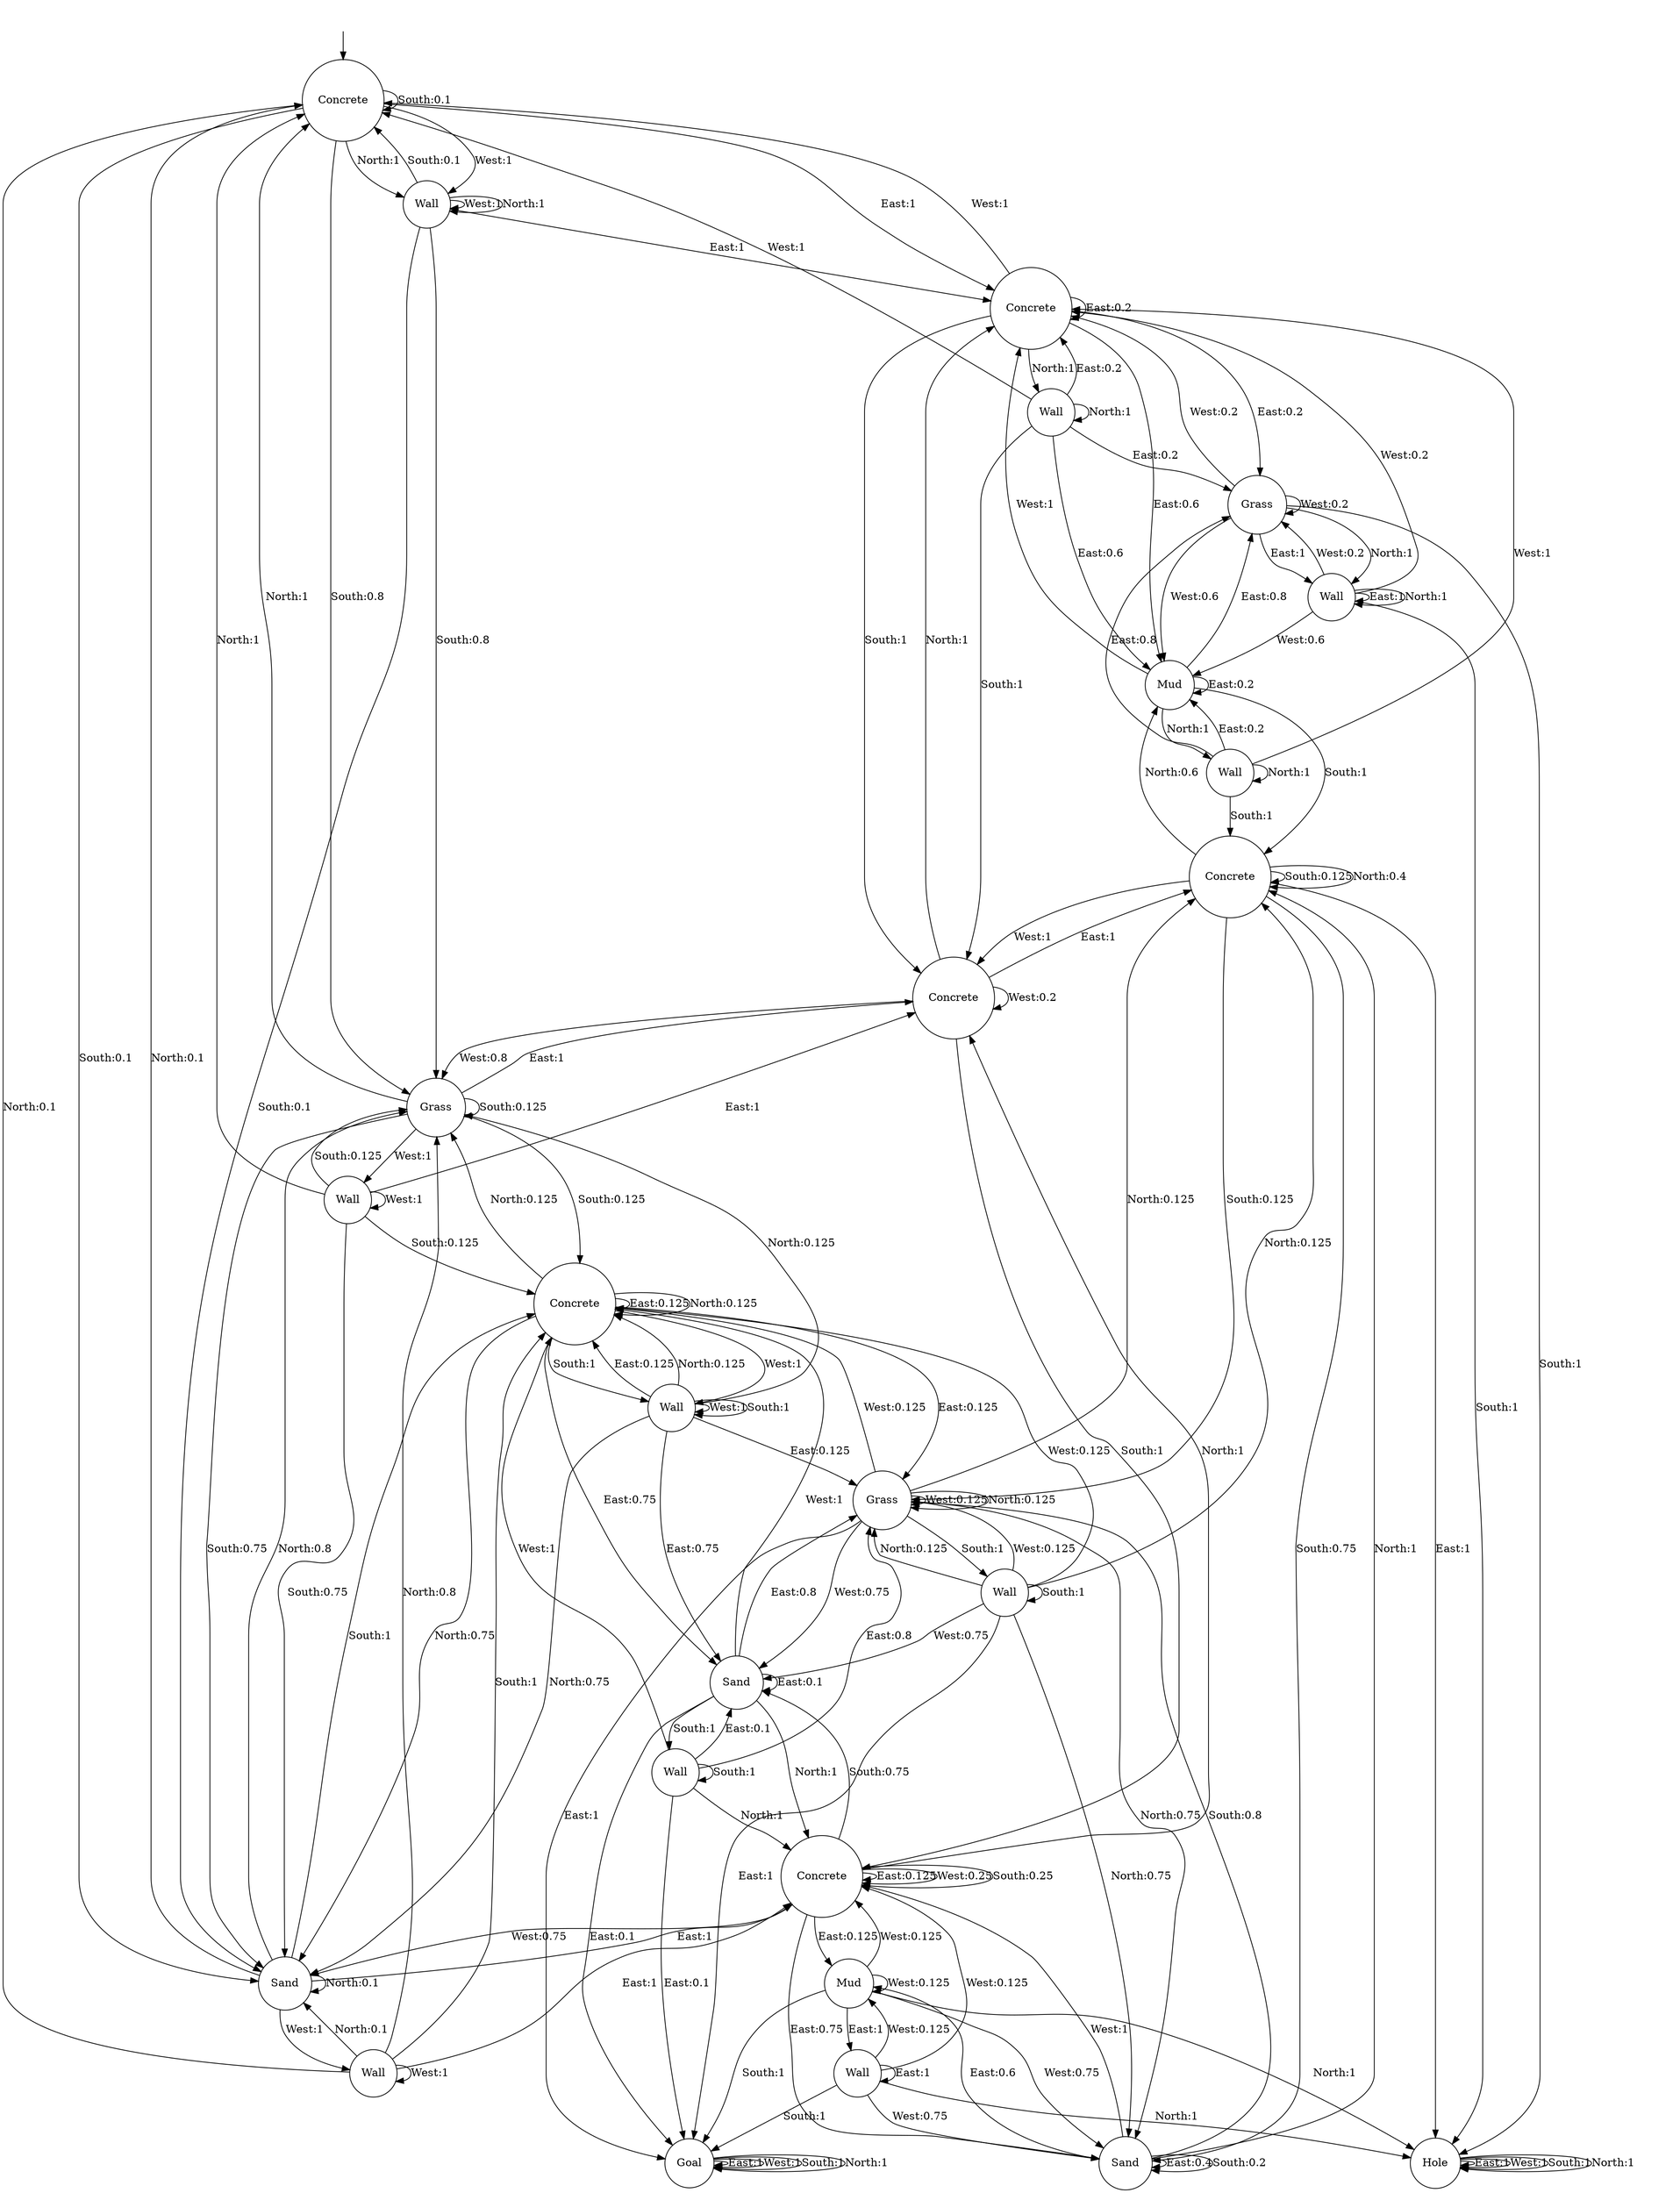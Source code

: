 digraph g {
__start0 [label="" shape="none"];
0 [shape="circle" label="Concrete"];
1 [shape="circle" label="Wall"];
2 [shape="circle" label="Wall"];
3 [shape="circle" label="Grass"];
4 [shape="circle" label="Wall"];
5 [shape="circle" label="Sand"];
6 [shape="circle" label="Concrete"];
7 [shape="circle" label="Wall"];
8 [shape="circle" label="Concrete"];
9 [shape="circle" label="Wall"];
10 [shape="circle" label="Concrete"];
11 [shape="circle" label="Concrete"];
12 [shape="circle" label="Wall"];
13 [shape="circle" label="Sand"];
14 [shape="circle" label="Wall"];
15 [shape="circle" label="Mud"];
16 [shape="circle" label="Concrete"];
17 [shape="circle" label="Sand"];
18 [shape="circle" label="Wall"];
19 [shape="circle" label="Grass"];
20 [shape="circle" label="Wall"];
21 [shape="circle" label="Grass"];
22 [shape="circle" label="Hole"];
23 [shape="circle" label="Wall"];
24 [shape="circle" label="Mud"];
25 [shape="circle" label="Goal"];
0 -> 8 [label="East:1"];
0 -> 1 [label="West:1"];
0 -> 0 [label="South:0.1"];
0 -> 3 [label="South:0.8"];
0 -> 5 [label="South:0.1"];
0 -> 1 [label="North:1"];
1 -> 8 [label="East:1"];
1 -> 1 [label="West:1"];
1 -> 0 [label="South:0.1"];
1 -> 3 [label="South:0.8"];
1 -> 5 [label="South:0.1"];
1 -> 1 [label="North:1"];
2 -> 10 [label="East:1"];
2 -> 2 [label="West:1"];
2 -> 3 [label="South:0.125"];
2 -> 5 [label="South:0.75"];
2 -> 6 [label="South:0.125"];
2 -> 0 [label="North:1"];
3 -> 10 [label="East:1"];
3 -> 2 [label="West:1"];
3 -> 3 [label="South:0.125"];
3 -> 5 [label="South:0.75"];
3 -> 6 [label="South:0.125"];
3 -> 0 [label="North:1"];
4 -> 11 [label="East:1"];
4 -> 4 [label="West:1"];
4 -> 6 [label="South:1"];
4 -> 0 [label="North:0.1"];
4 -> 3 [label="North:0.8"];
4 -> 5 [label="North:0.1"];
5 -> 11 [label="East:1"];
5 -> 4 [label="West:1"];
5 -> 6 [label="South:1"];
5 -> 0 [label="North:0.1"];
5 -> 3 [label="North:0.8"];
5 -> 5 [label="North:0.1"];
6 -> 6 [label="East:0.125"];
6 -> 13 [label="East:0.75"];
6 -> 19 [label="East:0.125"];
6 -> 7 [label="West:1"];
6 -> 7 [label="South:1"];
6 -> 3 [label="North:0.125"];
6 -> 5 [label="North:0.75"];
6 -> 6 [label="North:0.125"];
7 -> 6 [label="East:0.125"];
7 -> 13 [label="East:0.75"];
7 -> 19 [label="East:0.125"];
7 -> 7 [label="West:1"];
7 -> 7 [label="South:1"];
7 -> 3 [label="North:0.125"];
7 -> 5 [label="North:0.75"];
7 -> 6 [label="North:0.125"];
8 -> 8 [label="East:0.2"];
8 -> 15 [label="East:0.6"];
8 -> 21 [label="East:0.2"];
8 -> 0 [label="West:1"];
8 -> 10 [label="South:1"];
8 -> 9 [label="North:1"];
9 -> 8 [label="East:0.2"];
9 -> 15 [label="East:0.6"];
9 -> 21 [label="East:0.2"];
9 -> 0 [label="West:1"];
9 -> 10 [label="South:1"];
9 -> 9 [label="North:1"];
10 -> 16 [label="East:1"];
10 -> 3 [label="West:0.8"];
10 -> 10 [label="West:0.2"];
10 -> 11 [label="South:1"];
10 -> 8 [label="North:1"];
11 -> 11 [label="East:0.125"];
11 -> 17 [label="East:0.75"];
11 -> 24 [label="East:0.125"];
11 -> 5 [label="West:0.75"];
11 -> 11 [label="West:0.25"];
11 -> 11 [label="South:0.25"];
11 -> 13 [label="South:0.75"];
11 -> 10 [label="North:1"];
12 -> 13 [label="East:0.1"];
12 -> 19 [label="East:0.8"];
12 -> 25 [label="East:0.1"];
12 -> 6 [label="West:1"];
12 -> 12 [label="South:1"];
12 -> 11 [label="North:1"];
13 -> 13 [label="East:0.1"];
13 -> 19 [label="East:0.8"];
13 -> 25 [label="East:0.1"];
13 -> 6 [label="West:1"];
13 -> 12 [label="South:1"];
13 -> 11 [label="North:1"];
14 -> 15 [label="East:0.2"];
14 -> 21 [label="East:0.8"];
14 -> 8 [label="West:1"];
14 -> 16 [label="South:1"];
14 -> 14 [label="North:1"];
15 -> 15 [label="East:0.2"];
15 -> 21 [label="East:0.8"];
15 -> 8 [label="West:1"];
15 -> 16 [label="South:1"];
15 -> 14 [label="North:1"];
16 -> 22 [label="East:1"];
16 -> 10 [label="West:1"];
16 -> 16 [label="South:0.125"];
16 -> 17 [label="South:0.75"];
16 -> 19 [label="South:0.125"];
16 -> 15 [label="North:0.6"];
16 -> 16 [label="North:0.4"];
17 -> 17 [label="East:0.4"];
17 -> 24 [label="East:0.6"];
17 -> 11 [label="West:1"];
17 -> 17 [label="South:0.2"];
17 -> 19 [label="South:0.8"];
17 -> 16 [label="North:1"];
18 -> 25 [label="East:1"];
18 -> 6 [label="West:0.125"];
18 -> 13 [label="West:0.75"];
18 -> 19 [label="West:0.125"];
18 -> 18 [label="South:1"];
18 -> 16 [label="North:0.125"];
18 -> 17 [label="North:0.75"];
18 -> 19 [label="North:0.125"];
19 -> 25 [label="East:1"];
19 -> 6 [label="West:0.125"];
19 -> 13 [label="West:0.75"];
19 -> 19 [label="West:0.125"];
19 -> 18 [label="South:1"];
19 -> 16 [label="North:0.125"];
19 -> 17 [label="North:0.75"];
19 -> 19 [label="North:0.125"];
20 -> 20 [label="East:1"];
20 -> 8 [label="West:0.2"];
20 -> 15 [label="West:0.6"];
20 -> 21 [label="West:0.2"];
20 -> 22 [label="South:1"];
20 -> 20 [label="North:1"];
21 -> 20 [label="East:1"];
21 -> 8 [label="West:0.2"];
21 -> 15 [label="West:0.6"];
21 -> 21 [label="West:0.2"];
21 -> 22 [label="South:1"];
21 -> 20 [label="North:1"];
22 -> 22 [label="East:1"];
22 -> 22 [label="West:1"];
22 -> 22 [label="South:1"];
22 -> 22 [label="North:1"];
23 -> 23 [label="East:1"];
23 -> 11 [label="West:0.125"];
23 -> 17 [label="West:0.75"];
23 -> 24 [label="West:0.125"];
23 -> 25 [label="South:1"];
23 -> 22 [label="North:1"];
24 -> 23 [label="East:1"];
24 -> 11 [label="West:0.125"];
24 -> 17 [label="West:0.75"];
24 -> 24 [label="West:0.125"];
24 -> 25 [label="South:1"];
24 -> 22 [label="North:1"];
25 -> 25 [label="East:1"];
25 -> 25 [label="West:1"];
25 -> 25 [label="South:1"];
25 -> 25 [label="North:1"];
__start0 -> 0;
}
